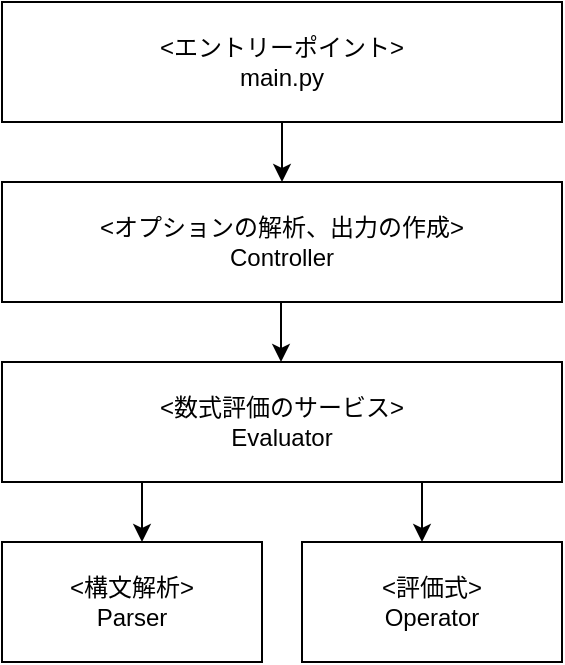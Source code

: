 <mxfile>
    <diagram id="QeKiWPrgbuNR8aZYMhfa" name="ページ1">
        <mxGraphModel dx="1139" dy="430" grid="1" gridSize="10" guides="1" tooltips="1" connect="1" arrows="1" fold="1" page="1" pageScale="1" pageWidth="827" pageHeight="1169" math="0" shadow="0">
            <root>
                <mxCell id="0"/>
                <mxCell id="1" parent="0"/>
                <mxCell id="2" value="&amp;lt;エントリーポイント&amp;gt;&lt;br&gt;main.py" style="rounded=0;whiteSpace=wrap;html=1;" vertex="1" parent="1">
                    <mxGeometry x="280" y="130" width="280" height="60" as="geometry"/>
                </mxCell>
                <mxCell id="3" value="&amp;lt;オプションの解析、出力の作成&amp;gt;&lt;br&gt;Controller" style="rounded=0;whiteSpace=wrap;html=1;" vertex="1" parent="1">
                    <mxGeometry x="280" y="220" width="280" height="60" as="geometry"/>
                </mxCell>
                <mxCell id="4" value="&amp;lt;数式評価のサービス&amp;gt;&lt;br&gt;Evaluator" style="rounded=0;whiteSpace=wrap;html=1;" vertex="1" parent="1">
                    <mxGeometry x="280" y="310" width="280" height="60" as="geometry"/>
                </mxCell>
                <mxCell id="5" value="&amp;lt;構文解析&amp;gt;&lt;br&gt;Parser" style="rounded=0;whiteSpace=wrap;html=1;" vertex="1" parent="1">
                    <mxGeometry x="280" y="400" width="130" height="60" as="geometry"/>
                </mxCell>
                <mxCell id="6" value="&amp;lt;評価式&amp;gt;&lt;br&gt;Operator" style="rounded=0;whiteSpace=wrap;html=1;" vertex="1" parent="1">
                    <mxGeometry x="430" y="400" width="130" height="60" as="geometry"/>
                </mxCell>
                <mxCell id="7" value="" style="endArrow=classic;html=1;exitX=0.5;exitY=1;exitDx=0;exitDy=0;entryX=0.5;entryY=0;entryDx=0;entryDy=0;" edge="1" parent="1" source="2" target="3">
                    <mxGeometry width="50" height="50" relative="1" as="geometry">
                        <mxPoint x="500" y="340" as="sourcePoint"/>
                        <mxPoint x="550" y="290" as="targetPoint"/>
                    </mxGeometry>
                </mxCell>
                <mxCell id="8" value="" style="endArrow=classic;html=1;exitX=0.5;exitY=1;exitDx=0;exitDy=0;entryX=0.5;entryY=0;entryDx=0;entryDy=0;" edge="1" parent="1">
                    <mxGeometry width="50" height="50" relative="1" as="geometry">
                        <mxPoint x="419.5" y="280" as="sourcePoint"/>
                        <mxPoint x="419.5" y="310" as="targetPoint"/>
                    </mxGeometry>
                </mxCell>
                <mxCell id="9" value="" style="endArrow=classic;html=1;exitX=0.5;exitY=1;exitDx=0;exitDy=0;entryX=0.5;entryY=0;entryDx=0;entryDy=0;" edge="1" parent="1">
                    <mxGeometry width="50" height="50" relative="1" as="geometry">
                        <mxPoint x="490" y="370" as="sourcePoint"/>
                        <mxPoint x="490" y="400" as="targetPoint"/>
                    </mxGeometry>
                </mxCell>
                <mxCell id="10" value="" style="endArrow=classic;html=1;exitX=0.5;exitY=1;exitDx=0;exitDy=0;entryX=0.5;entryY=0;entryDx=0;entryDy=0;" edge="1" parent="1">
                    <mxGeometry width="50" height="50" relative="1" as="geometry">
                        <mxPoint x="350" y="370" as="sourcePoint"/>
                        <mxPoint x="350" y="400" as="targetPoint"/>
                    </mxGeometry>
                </mxCell>
            </root>
        </mxGraphModel>
    </diagram>
</mxfile>

